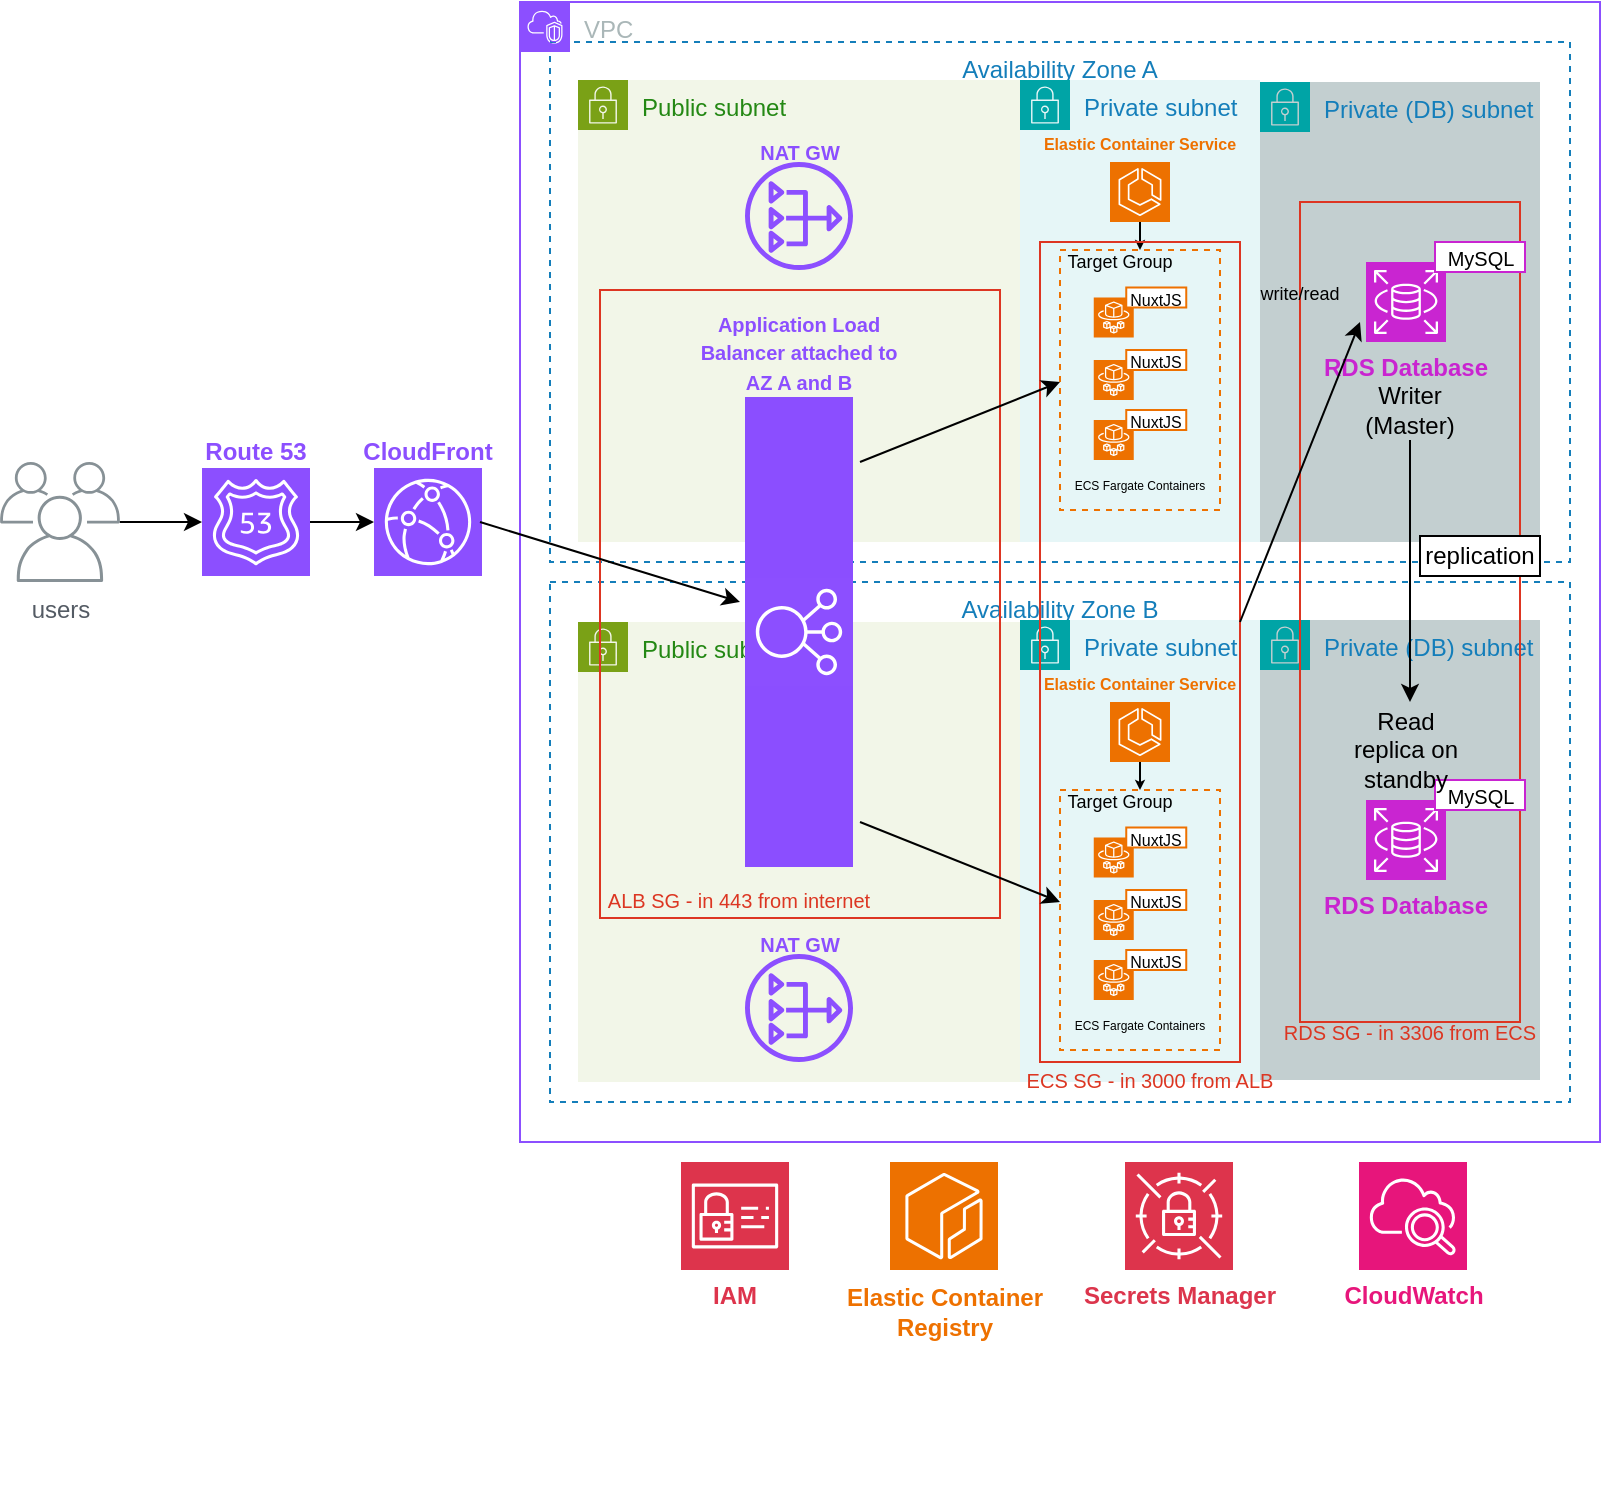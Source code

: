 <mxfile version="28.2.5">
  <diagram name="Page-1" id="VZM0wCxLeRSE55PWeWEQ">
    <mxGraphModel dx="1084" dy="699" grid="1" gridSize="10" guides="1" tooltips="1" connect="1" arrows="1" fold="1" page="1" pageScale="1" pageWidth="850" pageHeight="1100" math="0" shadow="0">
      <root>
        <mxCell id="0" />
        <mxCell id="1" parent="0" />
        <mxCell id="lORc25aRMC__WhGPj0ZI-16" value="Availability Zone A" style="fillColor=none;strokeColor=#147EBA;dashed=1;verticalAlign=top;fontStyle=0;fontColor=#147EBA;whiteSpace=wrap;html=1;movable=1;resizable=1;rotatable=1;deletable=1;editable=1;locked=0;connectable=1;" vertex="1" parent="1">
          <mxGeometry x="315" y="40" width="510" height="260" as="geometry" />
        </mxCell>
        <mxCell id="lORc25aRMC__WhGPj0ZI-1" value="users" style="sketch=0;outlineConnect=0;gradientColor=none;fontColor=#545B64;strokeColor=none;fillColor=#879196;dashed=0;verticalLabelPosition=bottom;verticalAlign=top;align=center;html=1;fontSize=12;fontStyle=0;aspect=fixed;shape=mxgraph.aws4.illustration_users;pointerEvents=1;movable=0;resizable=0;rotatable=0;deletable=0;editable=0;locked=1;connectable=0;" vertex="1" parent="1">
          <mxGeometry x="40" y="250" width="60" height="60" as="geometry" />
        </mxCell>
        <mxCell id="lORc25aRMC__WhGPj0ZI-4" value="" style="group;movable=0;resizable=0;rotatable=0;deletable=0;editable=0;locked=1;connectable=0;" vertex="1" connectable="0" parent="1">
          <mxGeometry x="138" y="230" width="60" height="77" as="geometry" />
        </mxCell>
        <mxCell id="lORc25aRMC__WhGPj0ZI-2" value="" style="sketch=0;points=[[0,0,0],[0.25,0,0],[0.5,0,0],[0.75,0,0],[1,0,0],[0,1,0],[0.25,1,0],[0.5,1,0],[0.75,1,0],[1,1,0],[0,0.25,0],[0,0.5,0],[0,0.75,0],[1,0.25,0],[1,0.5,0],[1,0.75,0]];outlineConnect=0;fontColor=#232F3E;fillColor=#8C4FFF;strokeColor=#ffffff;dashed=0;verticalLabelPosition=bottom;verticalAlign=top;align=center;html=1;fontSize=12;fontStyle=0;aspect=fixed;shape=mxgraph.aws4.resourceIcon;resIcon=mxgraph.aws4.route_53;movable=0;resizable=0;rotatable=0;deletable=0;editable=0;locked=1;connectable=0;" vertex="1" parent="lORc25aRMC__WhGPj0ZI-4">
          <mxGeometry x="3" y="23" width="54" height="54" as="geometry" />
        </mxCell>
        <mxCell id="lORc25aRMC__WhGPj0ZI-3" value="&lt;font style=&quot;color: light-dark(rgb(140, 79, 255), rgb(237, 237, 237));&quot;&gt;&lt;b&gt;Route 53&lt;/b&gt;&lt;/font&gt;" style="text;html=1;align=center;verticalAlign=middle;whiteSpace=wrap;rounded=0;movable=0;resizable=0;rotatable=0;deletable=0;editable=0;locked=1;connectable=0;" vertex="1" parent="lORc25aRMC__WhGPj0ZI-4">
          <mxGeometry width="60" height="30" as="geometry" />
        </mxCell>
        <mxCell id="lORc25aRMC__WhGPj0ZI-5" style="edgeStyle=orthogonalEdgeStyle;rounded=0;orthogonalLoop=1;jettySize=auto;html=1;entryX=0;entryY=0.5;entryDx=0;entryDy=0;entryPerimeter=0;movable=0;resizable=0;rotatable=0;deletable=0;editable=0;locked=1;connectable=0;" edge="1" parent="1" source="lORc25aRMC__WhGPj0ZI-1" target="lORc25aRMC__WhGPj0ZI-2">
          <mxGeometry relative="1" as="geometry" />
        </mxCell>
        <mxCell id="lORc25aRMC__WhGPj0ZI-8" value="" style="group;movable=0;resizable=0;rotatable=0;deletable=0;editable=0;locked=1;connectable=0;" vertex="1" connectable="0" parent="1">
          <mxGeometry x="224" y="230" width="60" height="77" as="geometry" />
        </mxCell>
        <mxCell id="lORc25aRMC__WhGPj0ZI-6" value="" style="sketch=0;points=[[0,0,0],[0.25,0,0],[0.5,0,0],[0.75,0,0],[1,0,0],[0,1,0],[0.25,1,0],[0.5,1,0],[0.75,1,0],[1,1,0],[0,0.25,0],[0,0.5,0],[0,0.75,0],[1,0.25,0],[1,0.5,0],[1,0.75,0]];outlineConnect=0;fontColor=#232F3E;fillColor=#8C4FFF;strokeColor=#ffffff;dashed=0;verticalLabelPosition=bottom;verticalAlign=top;align=center;html=1;fontSize=12;fontStyle=0;aspect=fixed;shape=mxgraph.aws4.resourceIcon;resIcon=mxgraph.aws4.cloudfront;movable=0;resizable=0;rotatable=0;deletable=0;editable=0;locked=1;connectable=0;" vertex="1" parent="lORc25aRMC__WhGPj0ZI-8">
          <mxGeometry x="3" y="23" width="54" height="54" as="geometry" />
        </mxCell>
        <mxCell id="lORc25aRMC__WhGPj0ZI-7" value="&lt;font style=&quot;color: light-dark(rgb(140, 79, 255), rgb(237, 237, 237));&quot;&gt;&lt;b&gt;CloudFront&lt;/b&gt;&lt;/font&gt;" style="text;html=1;align=center;verticalAlign=middle;whiteSpace=wrap;rounded=0;movable=0;resizable=0;rotatable=0;deletable=0;editable=0;locked=1;connectable=0;" vertex="1" parent="lORc25aRMC__WhGPj0ZI-8">
          <mxGeometry width="60" height="30" as="geometry" />
        </mxCell>
        <mxCell id="lORc25aRMC__WhGPj0ZI-9" style="edgeStyle=orthogonalEdgeStyle;rounded=0;orthogonalLoop=1;jettySize=auto;html=1;exitX=1;exitY=0.5;exitDx=0;exitDy=0;exitPerimeter=0;entryX=0;entryY=0.5;entryDx=0;entryDy=0;entryPerimeter=0;movable=0;resizable=0;rotatable=0;deletable=0;editable=0;locked=1;connectable=0;" edge="1" parent="1" source="lORc25aRMC__WhGPj0ZI-2" target="lORc25aRMC__WhGPj0ZI-6">
          <mxGeometry relative="1" as="geometry" />
        </mxCell>
        <mxCell id="lORc25aRMC__WhGPj0ZI-14" value="VPC" style="points=[[0,0],[0.25,0],[0.5,0],[0.75,0],[1,0],[1,0.25],[1,0.5],[1,0.75],[1,1],[0.75,1],[0.5,1],[0.25,1],[0,1],[0,0.75],[0,0.5],[0,0.25]];outlineConnect=0;gradientColor=none;html=1;whiteSpace=wrap;fontSize=12;fontStyle=0;container=0;pointerEvents=0;collapsible=0;recursiveResize=0;shape=mxgraph.aws4.group;grIcon=mxgraph.aws4.group_vpc2;strokeColor=#8C4FFF;fillColor=none;verticalAlign=top;align=left;spacingLeft=30;fontColor=#AAB7B8;dashed=0;movable=0;resizable=0;rotatable=0;deletable=0;editable=0;locked=1;connectable=0;" vertex="1" parent="1">
          <mxGeometry x="300" y="20" width="540" height="570" as="geometry" />
        </mxCell>
        <mxCell id="lORc25aRMC__WhGPj0ZI-17" value="Availability Zone B" style="fillColor=none;strokeColor=#147EBA;dashed=1;verticalAlign=top;fontStyle=0;fontColor=#147EBA;whiteSpace=wrap;html=1;movable=0;resizable=0;rotatable=0;deletable=0;editable=0;locked=1;connectable=0;" vertex="1" parent="1">
          <mxGeometry x="315" y="310" width="510" height="260" as="geometry" />
        </mxCell>
        <mxCell id="lORc25aRMC__WhGPj0ZI-15" value="Public subnet" style="points=[[0,0],[0.25,0],[0.5,0],[0.75,0],[1,0],[1,0.25],[1,0.5],[1,0.75],[1,1],[0.75,1],[0.5,1],[0.25,1],[0,1],[0,0.75],[0,0.5],[0,0.25]];outlineConnect=0;gradientColor=none;html=1;whiteSpace=wrap;fontSize=12;fontStyle=0;container=1;pointerEvents=0;collapsible=0;recursiveResize=0;shape=mxgraph.aws4.group;grIcon=mxgraph.aws4.group_security_group;grStroke=0;strokeColor=#7AA116;fillColor=#F2F6E8;verticalAlign=top;align=left;spacingLeft=30;fontColor=#248814;dashed=0;movable=0;resizable=0;rotatable=0;deletable=0;editable=0;locked=1;connectable=0;" vertex="1" parent="1">
          <mxGeometry x="329" y="59" width="221" height="231" as="geometry" />
        </mxCell>
        <mxCell id="lORc25aRMC__WhGPj0ZI-44" value="Public subnet" style="points=[[0,0],[0.25,0],[0.5,0],[0.75,0],[1,0],[1,0.25],[1,0.5],[1,0.75],[1,1],[0.75,1],[0.5,1],[0.25,1],[0,1],[0,0.75],[0,0.5],[0,0.25]];outlineConnect=0;gradientColor=none;html=1;whiteSpace=wrap;fontSize=12;fontStyle=0;container=1;pointerEvents=0;collapsible=0;recursiveResize=0;shape=mxgraph.aws4.group;grIcon=mxgraph.aws4.group_security_group;grStroke=0;strokeColor=#7AA116;fillColor=#F2F6E8;verticalAlign=top;align=left;spacingLeft=30;fontColor=#248814;dashed=0;movable=0;resizable=0;rotatable=0;deletable=0;editable=0;locked=1;connectable=0;" vertex="1" parent="1">
          <mxGeometry x="329" y="330" width="221" height="230" as="geometry" />
        </mxCell>
        <mxCell id="lORc25aRMC__WhGPj0ZI-56" value="" style="fillColor=none;strokeColor=#DD3522;verticalAlign=top;fontStyle=0;fontColor=#DD3522;whiteSpace=wrap;html=1;movable=1;resizable=1;rotatable=1;deletable=1;editable=1;locked=0;connectable=1;" vertex="1" parent="1">
          <mxGeometry x="340" y="164" width="200" height="314" as="geometry" />
        </mxCell>
        <mxCell id="lORc25aRMC__WhGPj0ZI-49" value="" style="group;movable=1;resizable=1;rotatable=1;deletable=1;editable=1;locked=0;connectable=1;" vertex="1" connectable="0" parent="1">
          <mxGeometry x="409.5" y="80" width="60" height="74" as="geometry" />
        </mxCell>
        <mxCell id="lORc25aRMC__WhGPj0ZI-50" value="&lt;font style=&quot;color: light-dark(rgb(140, 79, 255), rgb(237, 237, 237)); font-size: 10px;&quot;&gt;&lt;b&gt;NAT GW&lt;/b&gt;&lt;/font&gt;" style="text;html=1;align=center;verticalAlign=middle;whiteSpace=wrap;rounded=0;movable=0;resizable=0;rotatable=0;deletable=0;editable=0;locked=1;connectable=0;" vertex="1" parent="lORc25aRMC__WhGPj0ZI-49">
          <mxGeometry width="60" height="29" as="geometry" />
        </mxCell>
        <mxCell id="lORc25aRMC__WhGPj0ZI-51" value="" style="sketch=0;outlineConnect=0;fontColor=#232F3E;gradientColor=none;fillColor=#8C4FFF;strokeColor=none;dashed=0;verticalLabelPosition=bottom;verticalAlign=top;align=center;html=1;fontSize=12;fontStyle=0;aspect=fixed;pointerEvents=1;shape=mxgraph.aws4.nat_gateway;movable=0;resizable=0;rotatable=0;deletable=0;editable=0;locked=1;connectable=0;" vertex="1" parent="lORc25aRMC__WhGPj0ZI-49">
          <mxGeometry x="3" y="20" width="54" height="54" as="geometry" />
        </mxCell>
        <mxCell id="lORc25aRMC__WhGPj0ZI-52" value="" style="group;movable=0;resizable=0;rotatable=0;deletable=0;editable=0;locked=1;connectable=0;" vertex="1" connectable="0" parent="1">
          <mxGeometry x="409.5" y="476" width="60" height="74" as="geometry" />
        </mxCell>
        <mxCell id="lORc25aRMC__WhGPj0ZI-53" value="&lt;font style=&quot;color: light-dark(rgb(140, 79, 255), rgb(237, 237, 237)); font-size: 10px;&quot;&gt;&lt;b&gt;NAT GW&lt;/b&gt;&lt;/font&gt;" style="text;html=1;align=center;verticalAlign=middle;whiteSpace=wrap;rounded=0;movable=0;resizable=0;rotatable=0;deletable=0;editable=0;locked=1;connectable=0;" vertex="1" parent="lORc25aRMC__WhGPj0ZI-52">
          <mxGeometry width="60" height="29" as="geometry" />
        </mxCell>
        <mxCell id="lORc25aRMC__WhGPj0ZI-54" value="" style="sketch=0;outlineConnect=0;fontColor=#232F3E;gradientColor=none;fillColor=#8C4FFF;strokeColor=none;dashed=0;verticalLabelPosition=bottom;verticalAlign=top;align=center;html=1;fontSize=12;fontStyle=0;aspect=fixed;pointerEvents=1;shape=mxgraph.aws4.nat_gateway;movable=0;resizable=0;rotatable=0;deletable=0;editable=0;locked=1;connectable=0;" vertex="1" parent="lORc25aRMC__WhGPj0ZI-52">
          <mxGeometry x="3" y="20" width="54" height="54" as="geometry" />
        </mxCell>
        <mxCell id="lORc25aRMC__WhGPj0ZI-57" value="&lt;font style=&quot;color: light-dark(rgb(220, 54, 34), rgb(237, 237, 237)); font-size: 10px;&quot;&gt;ALB SG - in 443 from internet&lt;/font&gt;" style="text;html=1;align=center;verticalAlign=middle;whiteSpace=wrap;rounded=0;movable=0;resizable=0;rotatable=0;deletable=0;editable=0;locked=1;connectable=0;" vertex="1" parent="1">
          <mxGeometry x="329" y="454" width="161" height="30" as="geometry" />
        </mxCell>
        <mxCell id="lORc25aRMC__WhGPj0ZI-105" style="edgeStyle=orthogonalEdgeStyle;rounded=0;orthogonalLoop=1;jettySize=auto;html=1;endSize=2;startArrow=classic;startFill=1;endArrow=none;endFill=0;startSize=2;entryX=0.5;entryY=1;entryDx=0;entryDy=0;entryPerimeter=0;exitX=0.75;exitY=0;exitDx=0;exitDy=0;" edge="1" parent="1" source="lORc25aRMC__WhGPj0ZI-94">
          <mxGeometry relative="1" as="geometry">
            <Array as="points">
              <mxPoint x="615" y="420" />
              <mxPoint x="770" y="420" />
              <mxPoint x="770" y="410" />
              <mxPoint x="610" y="410" />
            </Array>
            <mxPoint x="610" y="401" as="targetPoint" />
          </mxGeometry>
        </mxCell>
        <mxCell id="lORc25aRMC__WhGPj0ZI-129" value="" style="group;movable=0;resizable=0;rotatable=0;deletable=0;editable=0;locked=1;connectable=0;" vertex="1" connectable="0" parent="1">
          <mxGeometry x="530" y="59" width="200" height="432" as="geometry" />
        </mxCell>
        <mxCell id="lORc25aRMC__WhGPj0ZI-59" value="Private subnet" style="points=[[0,0],[0.25,0],[0.5,0],[0.75,0],[1,0],[1,0.25],[1,0.5],[1,0.75],[1,1],[0.75,1],[0.5,1],[0.25,1],[0,1],[0,0.75],[0,0.5],[0,0.25]];outlineConnect=0;gradientColor=none;html=1;whiteSpace=wrap;fontSize=12;fontStyle=0;container=1;pointerEvents=0;collapsible=0;recursiveResize=0;shape=mxgraph.aws4.group;grIcon=mxgraph.aws4.group_security_group;grStroke=0;strokeColor=#00A4A6;fillColor=#E6F6F7;verticalAlign=top;align=left;spacingLeft=30;fontColor=#147EBA;dashed=0;movable=0;resizable=0;rotatable=0;deletable=0;editable=0;locked=1;connectable=0;" vertex="1" parent="lORc25aRMC__WhGPj0ZI-129">
          <mxGeometry x="20" width="120" height="231" as="geometry" />
        </mxCell>
        <mxCell id="lORc25aRMC__WhGPj0ZI-62" value="&lt;font style=&quot;color: light-dark(rgb(238, 113, 0), rgb(237, 237, 237)); font-size: 8px;&quot;&gt;&lt;b style=&quot;&quot;&gt;Elastic Container Service&lt;/b&gt;&lt;/font&gt;" style="text;html=1;align=center;verticalAlign=middle;whiteSpace=wrap;rounded=0;movable=0;resizable=0;rotatable=0;deletable=0;editable=0;locked=1;connectable=0;" vertex="1" parent="lORc25aRMC__WhGPj0ZI-129">
          <mxGeometry y="21" width="160" height="20" as="geometry" />
        </mxCell>
        <mxCell id="lORc25aRMC__WhGPj0ZI-61" value="" style="sketch=0;points=[[0,0,0],[0.25,0,0],[0.5,0,0],[0.75,0,0],[1,0,0],[0,1,0],[0.25,1,0],[0.5,1,0],[0.75,1,0],[1,1,0],[0,0.25,0],[0,0.5,0],[0,0.75,0],[1,0.25,0],[1,0.5,0],[1,0.75,0]];outlineConnect=0;fontColor=#232F3E;fillColor=#ED7100;strokeColor=#ffffff;dashed=0;verticalLabelPosition=bottom;verticalAlign=top;align=center;html=1;fontSize=12;fontStyle=0;aspect=fixed;shape=mxgraph.aws4.resourceIcon;resIcon=mxgraph.aws4.ecs;movable=0;resizable=0;rotatable=0;deletable=0;editable=0;locked=1;connectable=0;" vertex="1" parent="lORc25aRMC__WhGPj0ZI-129">
          <mxGeometry x="65" y="41" width="30" height="30" as="geometry" />
        </mxCell>
        <mxCell id="lORc25aRMC__WhGPj0ZI-84" value="" style="group;movable=0;resizable=0;rotatable=0;deletable=0;editable=0;locked=1;connectable=0;" vertex="1" connectable="0" parent="lORc25aRMC__WhGPj0ZI-129">
          <mxGeometry x="40" y="85" width="160" height="347" as="geometry" />
        </mxCell>
        <mxCell id="lORc25aRMC__WhGPj0ZI-65" value="" style="whiteSpace=wrap;html=1;dashed=1;strokeColor=light-dark(#ee7100, #ededed);fillColor=none;strokeWidth=1;movable=0;resizable=0;rotatable=0;deletable=0;editable=0;locked=1;connectable=0;" vertex="1" parent="lORc25aRMC__WhGPj0ZI-84">
          <mxGeometry width="80" height="130" as="geometry" />
        </mxCell>
        <mxCell id="lORc25aRMC__WhGPj0ZI-66" value="&lt;font style=&quot;font-size: 9px;&quot;&gt;Target Group&lt;/font&gt;" style="text;html=1;align=center;verticalAlign=middle;whiteSpace=wrap;rounded=0;movable=0;resizable=0;rotatable=0;deletable=0;editable=0;locked=1;connectable=0;" vertex="1" parent="lORc25aRMC__WhGPj0ZI-84">
          <mxGeometry x="0.005" width="60" height="10" as="geometry" />
        </mxCell>
        <mxCell id="lORc25aRMC__WhGPj0ZI-83" value="" style="group;movable=0;resizable=0;rotatable=0;deletable=0;editable=0;locked=1;connectable=0;" vertex="1" connectable="0" parent="lORc25aRMC__WhGPj0ZI-84">
          <mxGeometry x="16.875" y="18.75" width="46.25" height="86.25" as="geometry" />
        </mxCell>
        <mxCell id="lORc25aRMC__WhGPj0ZI-73" value="" style="group;movable=0;resizable=0;rotatable=0;deletable=0;editable=0;locked=1;connectable=0;" vertex="1" connectable="0" parent="lORc25aRMC__WhGPj0ZI-83">
          <mxGeometry width="46.25" height="25" as="geometry" />
        </mxCell>
        <mxCell id="lORc25aRMC__WhGPj0ZI-67" value="" style="sketch=0;points=[[0,0,0],[0.25,0,0],[0.5,0,0],[0.75,0,0],[1,0,0],[0,1,0],[0.25,1,0],[0.5,1,0],[0.75,1,0],[1,1,0],[0,0.25,0],[0,0.5,0],[0,0.75,0],[1,0.25,0],[1,0.5,0],[1,0.75,0]];outlineConnect=0;fontColor=#232F3E;fillColor=#ED7100;strokeColor=#ffffff;dashed=0;verticalLabelPosition=bottom;verticalAlign=top;align=center;html=1;fontSize=12;fontStyle=0;aspect=fixed;shape=mxgraph.aws4.resourceIcon;resIcon=mxgraph.aws4.fargate;movable=0;resizable=0;rotatable=0;deletable=0;editable=0;locked=1;connectable=0;" vertex="1" parent="lORc25aRMC__WhGPj0ZI-73">
          <mxGeometry y="5" width="20" height="20" as="geometry" />
        </mxCell>
        <mxCell id="lORc25aRMC__WhGPj0ZI-68" value="&lt;font style=&quot;font-size: 8px;&quot;&gt;NuxtJS&lt;/font&gt;" style="text;html=1;align=center;verticalAlign=middle;whiteSpace=wrap;rounded=0;fillColor=default;strokeColor=light-dark(#ee7100, #ededed);movable=0;resizable=0;rotatable=0;deletable=0;editable=0;locked=1;connectable=0;" vertex="1" parent="lORc25aRMC__WhGPj0ZI-73">
          <mxGeometry x="16.25" width="30" height="10" as="geometry" />
        </mxCell>
        <mxCell id="lORc25aRMC__WhGPj0ZI-77" value="" style="group;movable=0;resizable=0;rotatable=0;deletable=0;editable=0;locked=1;connectable=0;" vertex="1" connectable="0" parent="lORc25aRMC__WhGPj0ZI-83">
          <mxGeometry y="31.25" width="46.25" height="25" as="geometry" />
        </mxCell>
        <mxCell id="lORc25aRMC__WhGPj0ZI-78" value="" style="sketch=0;points=[[0,0,0],[0.25,0,0],[0.5,0,0],[0.75,0,0],[1,0,0],[0,1,0],[0.25,1,0],[0.5,1,0],[0.75,1,0],[1,1,0],[0,0.25,0],[0,0.5,0],[0,0.75,0],[1,0.25,0],[1,0.5,0],[1,0.75,0]];outlineConnect=0;fontColor=#232F3E;fillColor=#ED7100;strokeColor=#ffffff;dashed=0;verticalLabelPosition=bottom;verticalAlign=top;align=center;html=1;fontSize=12;fontStyle=0;aspect=fixed;shape=mxgraph.aws4.resourceIcon;resIcon=mxgraph.aws4.fargate;movable=0;resizable=0;rotatable=0;deletable=0;editable=0;locked=1;connectable=0;" vertex="1" parent="lORc25aRMC__WhGPj0ZI-77">
          <mxGeometry y="5" width="20" height="20" as="geometry" />
        </mxCell>
        <mxCell id="lORc25aRMC__WhGPj0ZI-79" value="&lt;font style=&quot;font-size: 8px;&quot;&gt;NuxtJS&lt;/font&gt;" style="text;html=1;align=center;verticalAlign=middle;whiteSpace=wrap;rounded=0;fillColor=default;strokeColor=light-dark(#ee7100, #ededed);movable=0;resizable=0;rotatable=0;deletable=0;editable=0;locked=1;connectable=0;" vertex="1" parent="lORc25aRMC__WhGPj0ZI-77">
          <mxGeometry x="16.25" width="30" height="10" as="geometry" />
        </mxCell>
        <mxCell id="lORc25aRMC__WhGPj0ZI-80" value="" style="group;movable=0;resizable=0;rotatable=0;deletable=0;editable=0;locked=1;connectable=0;" vertex="1" connectable="0" parent="lORc25aRMC__WhGPj0ZI-83">
          <mxGeometry y="61.25" width="46.25" height="25" as="geometry" />
        </mxCell>
        <mxCell id="lORc25aRMC__WhGPj0ZI-81" value="" style="sketch=0;points=[[0,0,0],[0.25,0,0],[0.5,0,0],[0.75,0,0],[1,0,0],[0,1,0],[0.25,1,0],[0.5,1,0],[0.75,1,0],[1,1,0],[0,0.25,0],[0,0.5,0],[0,0.75,0],[1,0.25,0],[1,0.5,0],[1,0.75,0]];outlineConnect=0;fontColor=#232F3E;fillColor=#ED7100;strokeColor=#ffffff;dashed=0;verticalLabelPosition=bottom;verticalAlign=top;align=center;html=1;fontSize=12;fontStyle=0;aspect=fixed;shape=mxgraph.aws4.resourceIcon;resIcon=mxgraph.aws4.fargate;movable=0;resizable=0;rotatable=0;deletable=0;editable=0;locked=1;connectable=0;" vertex="1" parent="lORc25aRMC__WhGPj0ZI-80">
          <mxGeometry y="5" width="20" height="20" as="geometry" />
        </mxCell>
        <mxCell id="lORc25aRMC__WhGPj0ZI-82" value="&lt;font style=&quot;font-size: 8px;&quot;&gt;NuxtJS&lt;/font&gt;" style="text;html=1;align=center;verticalAlign=middle;whiteSpace=wrap;rounded=0;fillColor=default;strokeColor=light-dark(#ee7100, #ededed);movable=0;resizable=0;rotatable=0;deletable=0;editable=0;locked=1;connectable=0;" vertex="1" parent="lORc25aRMC__WhGPj0ZI-80">
          <mxGeometry x="16.25" width="30" height="10" as="geometry" />
        </mxCell>
        <mxCell id="lORc25aRMC__WhGPj0ZI-88" style="edgeStyle=orthogonalEdgeStyle;rounded=0;orthogonalLoop=1;jettySize=auto;html=1;endSize=2;startArrow=classic;startFill=1;endArrow=none;endFill=0;startSize=2;entryX=0.5;entryY=1;entryDx=0;entryDy=0;entryPerimeter=0;movable=0;resizable=0;rotatable=0;deletable=0;editable=0;locked=1;connectable=0;" edge="1" parent="lORc25aRMC__WhGPj0ZI-129" source="lORc25aRMC__WhGPj0ZI-65" target="lORc25aRMC__WhGPj0ZI-61">
          <mxGeometry relative="1" as="geometry">
            <Array as="points">
              <mxPoint x="80" y="160" />
              <mxPoint x="80" y="71" />
            </Array>
          </mxGeometry>
        </mxCell>
        <mxCell id="lORc25aRMC__WhGPj0ZI-157" value="Private (DB) subnet" style="points=[[0,0],[0.25,0],[0.5,0],[0.75,0],[1,0],[1,0.25],[1,0.5],[1,0.75],[1,1],[0.75,1],[0.5,1],[0.25,1],[0,1],[0,0.75],[0,0.5],[0,0.25]];outlineConnect=0;gradientColor=none;html=1;whiteSpace=wrap;fontSize=12;fontStyle=0;container=1;pointerEvents=0;collapsible=0;recursiveResize=0;shape=mxgraph.aws4.group;grIcon=mxgraph.aws4.group_security_group;grStroke=0;strokeColor=#00A4A6;fillColor=#C3CFD0;verticalAlign=top;align=left;spacingLeft=30;fontColor=#147EBA;dashed=0;movable=0;resizable=0;rotatable=0;deletable=0;editable=0;locked=1;connectable=0;" vertex="1" parent="1">
          <mxGeometry x="670" y="329" width="140" height="230" as="geometry" />
        </mxCell>
        <mxCell id="lORc25aRMC__WhGPj0ZI-158" value="&lt;font style=&quot;color: light-dark(rgb(201, 36, 208), rgb(237, 237, 237));&quot;&gt;&lt;b&gt;RDS Database&lt;/b&gt;&lt;/font&gt;" style="text;html=1;align=center;verticalAlign=middle;whiteSpace=wrap;rounded=0;movable=0;resizable=0;rotatable=0;deletable=0;editable=0;locked=1;connectable=0;" vertex="1" parent="lORc25aRMC__WhGPj0ZI-157">
          <mxGeometry x="28" y="127.75" width="90" height="30" as="geometry" />
        </mxCell>
        <mxCell id="lORc25aRMC__WhGPj0ZI-130" value="" style="group;movable=0;resizable=0;rotatable=0;deletable=0;editable=0;locked=1;connectable=0;" vertex="1" connectable="0" parent="1">
          <mxGeometry x="530" y="329" width="200" height="432" as="geometry" />
        </mxCell>
        <mxCell id="lORc25aRMC__WhGPj0ZI-131" value="Private subnet" style="points=[[0,0],[0.25,0],[0.5,0],[0.75,0],[1,0],[1,0.25],[1,0.5],[1,0.75],[1,1],[0.75,1],[0.5,1],[0.25,1],[0,1],[0,0.75],[0,0.5],[0,0.25]];outlineConnect=0;gradientColor=none;html=1;whiteSpace=wrap;fontSize=12;fontStyle=0;container=1;pointerEvents=0;collapsible=0;recursiveResize=0;shape=mxgraph.aws4.group;grIcon=mxgraph.aws4.group_security_group;grStroke=0;strokeColor=#00A4A6;fillColor=#E6F6F7;verticalAlign=top;align=left;spacingLeft=30;fontColor=#147EBA;dashed=0;movable=0;resizable=0;rotatable=0;deletable=0;editable=0;locked=1;connectable=0;" vertex="1" parent="lORc25aRMC__WhGPj0ZI-130">
          <mxGeometry x="20" width="120" height="231" as="geometry" />
        </mxCell>
        <mxCell id="lORc25aRMC__WhGPj0ZI-132" value="&lt;font style=&quot;color: light-dark(rgb(238, 113, 0), rgb(237, 237, 237)); font-size: 8px;&quot;&gt;&lt;b style=&quot;&quot;&gt;Elastic Container Service&lt;/b&gt;&lt;/font&gt;" style="text;html=1;align=center;verticalAlign=middle;whiteSpace=wrap;rounded=0;movable=0;resizable=0;rotatable=0;deletable=0;editable=0;locked=1;connectable=0;" vertex="1" parent="lORc25aRMC__WhGPj0ZI-130">
          <mxGeometry y="21" width="160" height="20" as="geometry" />
        </mxCell>
        <mxCell id="lORc25aRMC__WhGPj0ZI-133" value="" style="sketch=0;points=[[0,0,0],[0.25,0,0],[0.5,0,0],[0.75,0,0],[1,0,0],[0,1,0],[0.25,1,0],[0.5,1,0],[0.75,1,0],[1,1,0],[0,0.25,0],[0,0.5,0],[0,0.75,0],[1,0.25,0],[1,0.5,0],[1,0.75,0]];outlineConnect=0;fontColor=#232F3E;fillColor=#ED7100;strokeColor=#ffffff;dashed=0;verticalLabelPosition=bottom;verticalAlign=top;align=center;html=1;fontSize=12;fontStyle=0;aspect=fixed;shape=mxgraph.aws4.resourceIcon;resIcon=mxgraph.aws4.ecs;movable=0;resizable=0;rotatable=0;deletable=0;editable=0;locked=1;connectable=0;" vertex="1" parent="lORc25aRMC__WhGPj0ZI-130">
          <mxGeometry x="65" y="41" width="30" height="30" as="geometry" />
        </mxCell>
        <mxCell id="lORc25aRMC__WhGPj0ZI-134" value="" style="group;movable=0;resizable=0;rotatable=0;deletable=0;editable=0;locked=1;connectable=0;" vertex="1" connectable="0" parent="lORc25aRMC__WhGPj0ZI-130">
          <mxGeometry x="40" y="85" width="160" height="347" as="geometry" />
        </mxCell>
        <mxCell id="lORc25aRMC__WhGPj0ZI-135" value="" style="whiteSpace=wrap;html=1;dashed=1;strokeColor=light-dark(#ee7100, #ededed);fillColor=none;strokeWidth=1;movable=0;resizable=0;rotatable=0;deletable=0;editable=0;locked=1;connectable=0;" vertex="1" parent="lORc25aRMC__WhGPj0ZI-134">
          <mxGeometry width="80" height="130" as="geometry" />
        </mxCell>
        <mxCell id="lORc25aRMC__WhGPj0ZI-136" value="&lt;font style=&quot;font-size: 9px;&quot;&gt;Target Group&lt;/font&gt;" style="text;html=1;align=center;verticalAlign=middle;whiteSpace=wrap;rounded=0;movable=0;resizable=0;rotatable=0;deletable=0;editable=0;locked=1;connectable=0;" vertex="1" parent="lORc25aRMC__WhGPj0ZI-134">
          <mxGeometry x="0.005" width="60" height="10" as="geometry" />
        </mxCell>
        <mxCell id="lORc25aRMC__WhGPj0ZI-137" value="" style="group;movable=0;resizable=0;rotatable=0;deletable=0;editable=0;locked=1;connectable=0;" vertex="1" connectable="0" parent="lORc25aRMC__WhGPj0ZI-134">
          <mxGeometry x="16.875" y="18.75" width="46.25" height="86.25" as="geometry" />
        </mxCell>
        <mxCell id="lORc25aRMC__WhGPj0ZI-138" value="" style="group;movable=0;resizable=0;rotatable=0;deletable=0;editable=0;locked=1;connectable=0;" vertex="1" connectable="0" parent="lORc25aRMC__WhGPj0ZI-137">
          <mxGeometry width="46.25" height="25" as="geometry" />
        </mxCell>
        <mxCell id="lORc25aRMC__WhGPj0ZI-139" value="" style="sketch=0;points=[[0,0,0],[0.25,0,0],[0.5,0,0],[0.75,0,0],[1,0,0],[0,1,0],[0.25,1,0],[0.5,1,0],[0.75,1,0],[1,1,0],[0,0.25,0],[0,0.5,0],[0,0.75,0],[1,0.25,0],[1,0.5,0],[1,0.75,0]];outlineConnect=0;fontColor=#232F3E;fillColor=#ED7100;strokeColor=#ffffff;dashed=0;verticalLabelPosition=bottom;verticalAlign=top;align=center;html=1;fontSize=12;fontStyle=0;aspect=fixed;shape=mxgraph.aws4.resourceIcon;resIcon=mxgraph.aws4.fargate;movable=0;resizable=0;rotatable=0;deletable=0;editable=0;locked=1;connectable=0;" vertex="1" parent="lORc25aRMC__WhGPj0ZI-138">
          <mxGeometry y="5" width="20" height="20" as="geometry" />
        </mxCell>
        <mxCell id="lORc25aRMC__WhGPj0ZI-140" value="&lt;font style=&quot;font-size: 8px;&quot;&gt;NuxtJS&lt;/font&gt;" style="text;html=1;align=center;verticalAlign=middle;whiteSpace=wrap;rounded=0;fillColor=default;strokeColor=light-dark(#ee7100, #ededed);movable=0;resizable=0;rotatable=0;deletable=0;editable=0;locked=1;connectable=0;" vertex="1" parent="lORc25aRMC__WhGPj0ZI-138">
          <mxGeometry x="16.25" width="30" height="10" as="geometry" />
        </mxCell>
        <mxCell id="lORc25aRMC__WhGPj0ZI-141" value="" style="group;movable=0;resizable=0;rotatable=0;deletable=0;editable=0;locked=1;connectable=0;" vertex="1" connectable="0" parent="lORc25aRMC__WhGPj0ZI-137">
          <mxGeometry y="31.25" width="46.25" height="25" as="geometry" />
        </mxCell>
        <mxCell id="lORc25aRMC__WhGPj0ZI-142" value="" style="sketch=0;points=[[0,0,0],[0.25,0,0],[0.5,0,0],[0.75,0,0],[1,0,0],[0,1,0],[0.25,1,0],[0.5,1,0],[0.75,1,0],[1,1,0],[0,0.25,0],[0,0.5,0],[0,0.75,0],[1,0.25,0],[1,0.5,0],[1,0.75,0]];outlineConnect=0;fontColor=#232F3E;fillColor=#ED7100;strokeColor=#ffffff;dashed=0;verticalLabelPosition=bottom;verticalAlign=top;align=center;html=1;fontSize=12;fontStyle=0;aspect=fixed;shape=mxgraph.aws4.resourceIcon;resIcon=mxgraph.aws4.fargate;movable=0;resizable=0;rotatable=0;deletable=0;editable=0;locked=1;connectable=0;" vertex="1" parent="lORc25aRMC__WhGPj0ZI-141">
          <mxGeometry y="5" width="20" height="20" as="geometry" />
        </mxCell>
        <mxCell id="lORc25aRMC__WhGPj0ZI-143" value="&lt;font style=&quot;font-size: 8px;&quot;&gt;NuxtJS&lt;/font&gt;" style="text;html=1;align=center;verticalAlign=middle;whiteSpace=wrap;rounded=0;fillColor=default;strokeColor=light-dark(#ee7100, #ededed);movable=0;resizable=0;rotatable=0;deletable=0;editable=0;locked=1;connectable=0;" vertex="1" parent="lORc25aRMC__WhGPj0ZI-141">
          <mxGeometry x="16.25" width="30" height="10" as="geometry" />
        </mxCell>
        <mxCell id="lORc25aRMC__WhGPj0ZI-144" value="" style="group;movable=0;resizable=0;rotatable=0;deletable=0;editable=0;locked=1;connectable=0;" vertex="1" connectable="0" parent="lORc25aRMC__WhGPj0ZI-137">
          <mxGeometry y="61.25" width="46.25" height="25" as="geometry" />
        </mxCell>
        <mxCell id="lORc25aRMC__WhGPj0ZI-145" value="" style="sketch=0;points=[[0,0,0],[0.25,0,0],[0.5,0,0],[0.75,0,0],[1,0,0],[0,1,0],[0.25,1,0],[0.5,1,0],[0.75,1,0],[1,1,0],[0,0.25,0],[0,0.5,0],[0,0.75,0],[1,0.25,0],[1,0.5,0],[1,0.75,0]];outlineConnect=0;fontColor=#232F3E;fillColor=#ED7100;strokeColor=#ffffff;dashed=0;verticalLabelPosition=bottom;verticalAlign=top;align=center;html=1;fontSize=12;fontStyle=0;aspect=fixed;shape=mxgraph.aws4.resourceIcon;resIcon=mxgraph.aws4.fargate;movable=0;resizable=0;rotatable=0;deletable=0;editable=0;locked=1;connectable=0;" vertex="1" parent="lORc25aRMC__WhGPj0ZI-144">
          <mxGeometry y="5" width="20" height="20" as="geometry" />
        </mxCell>
        <mxCell id="lORc25aRMC__WhGPj0ZI-146" value="&lt;font style=&quot;font-size: 8px;&quot;&gt;NuxtJS&lt;/font&gt;" style="text;html=1;align=center;verticalAlign=middle;whiteSpace=wrap;rounded=0;fillColor=default;strokeColor=light-dark(#ee7100, #ededed);movable=0;resizable=0;rotatable=0;deletable=0;editable=0;locked=1;connectable=0;" vertex="1" parent="lORc25aRMC__WhGPj0ZI-144">
          <mxGeometry x="16.25" width="30" height="10" as="geometry" />
        </mxCell>
        <mxCell id="lORc25aRMC__WhGPj0ZI-149" value="&lt;font style=&quot;color: light-dark(rgb(220, 54, 34), rgb(237, 237, 237)); font-size: 10px;&quot;&gt;ECS SG - in 3000 from ALB&lt;/font&gt;" style="text;html=1;align=center;verticalAlign=middle;whiteSpace=wrap;rounded=0;movable=0;resizable=0;rotatable=0;deletable=0;editable=0;locked=1;connectable=0;" vertex="1" parent="lORc25aRMC__WhGPj0ZI-134">
          <mxGeometry x="-20" y="130" width="130" height="30" as="geometry" />
        </mxCell>
        <mxCell id="lORc25aRMC__WhGPj0ZI-147" style="edgeStyle=orthogonalEdgeStyle;rounded=0;orthogonalLoop=1;jettySize=auto;html=1;endSize=2;startArrow=classic;startFill=1;endArrow=none;endFill=0;startSize=2;entryX=0.5;entryY=1;entryDx=0;entryDy=0;entryPerimeter=0;movable=0;resizable=0;rotatable=0;deletable=0;editable=0;locked=1;connectable=0;" edge="1" parent="lORc25aRMC__WhGPj0ZI-130" source="lORc25aRMC__WhGPj0ZI-135" target="lORc25aRMC__WhGPj0ZI-133">
          <mxGeometry relative="1" as="geometry">
            <Array as="points">
              <mxPoint x="80" y="160" />
              <mxPoint x="80" y="71" />
            </Array>
          </mxGeometry>
        </mxCell>
        <mxCell id="lORc25aRMC__WhGPj0ZI-151" value="Private (DB) subnet" style="points=[[0,0],[0.25,0],[0.5,0],[0.75,0],[1,0],[1,0.25],[1,0.5],[1,0.75],[1,1],[0.75,1],[0.5,1],[0.25,1],[0,1],[0,0.75],[0,0.5],[0,0.25]];outlineConnect=0;gradientColor=none;html=1;whiteSpace=wrap;fontSize=12;fontStyle=0;container=1;pointerEvents=0;collapsible=0;recursiveResize=0;shape=mxgraph.aws4.group;grIcon=mxgraph.aws4.group_security_group;grStroke=0;strokeColor=#00A4A6;fillColor=#C3CFD0;verticalAlign=top;align=left;spacingLeft=30;fontColor=#147EBA;dashed=0;movable=0;resizable=0;rotatable=0;deletable=0;editable=0;locked=1;connectable=0;" vertex="1" parent="1">
          <mxGeometry x="670" y="60" width="140" height="230" as="geometry" />
        </mxCell>
        <mxCell id="lORc25aRMC__WhGPj0ZI-155" value="&lt;font style=&quot;color: light-dark(rgb(201, 36, 208), rgb(237, 237, 237));&quot;&gt;&lt;b&gt;RDS Database&lt;/b&gt;&lt;/font&gt;" style="text;html=1;align=center;verticalAlign=middle;whiteSpace=wrap;rounded=0;movable=0;resizable=0;rotatable=0;deletable=0;editable=0;locked=1;connectable=0;" vertex="1" parent="lORc25aRMC__WhGPj0ZI-151">
          <mxGeometry x="28" y="127.75" width="90" height="30" as="geometry" />
        </mxCell>
        <mxCell id="lORc25aRMC__WhGPj0ZI-154" value="" style="sketch=0;points=[[0,0,0],[0.25,0,0],[0.5,0,0],[0.75,0,0],[1,0,0],[0,1,0],[0.25,1,0],[0.5,1,0],[0.75,1,0],[1,1,0],[0,0.25,0],[0,0.5,0],[0,0.75,0],[1,0.25,0],[1,0.5,0],[1,0.75,0]];outlineConnect=0;fontColor=#232F3E;fillColor=#C925D1;strokeColor=#ffffff;dashed=0;verticalLabelPosition=bottom;verticalAlign=top;align=center;html=1;fontSize=12;fontStyle=0;aspect=fixed;shape=mxgraph.aws4.resourceIcon;resIcon=mxgraph.aws4.rds;movable=0;resizable=0;rotatable=0;deletable=0;editable=0;locked=1;connectable=0;" vertex="1" parent="1">
          <mxGeometry x="723" y="150" width="40" height="40" as="geometry" />
        </mxCell>
        <mxCell id="lORc25aRMC__WhGPj0ZI-161" value="" style="fillColor=none;strokeColor=#DD3522;verticalAlign=top;fontStyle=0;fontColor=#DD3522;whiteSpace=wrap;html=1;movable=0;resizable=0;rotatable=0;deletable=0;editable=0;locked=1;connectable=0;" vertex="1" parent="1">
          <mxGeometry x="690" y="120" width="110" height="410" as="geometry" />
        </mxCell>
        <mxCell id="lORc25aRMC__WhGPj0ZI-156" value="&lt;font style=&quot;font-size: 10px;&quot;&gt;MySQL&lt;/font&gt;" style="text;html=1;align=center;verticalAlign=middle;whiteSpace=wrap;rounded=0;fillColor=default;strokeColor=light-dark(#c924d1, #ededed);movable=0;resizable=0;rotatable=0;deletable=0;editable=0;locked=1;connectable=0;" vertex="1" parent="1">
          <mxGeometry x="757.5" y="140" width="45" height="15" as="geometry" />
        </mxCell>
        <mxCell id="lORc25aRMC__WhGPj0ZI-159" value="" style="sketch=0;points=[[0,0,0],[0.25,0,0],[0.5,0,0],[0.75,0,0],[1,0,0],[0,1,0],[0.25,1,0],[0.5,1,0],[0.75,1,0],[1,1,0],[0,0.25,0],[0,0.5,0],[0,0.75,0],[1,0.25,0],[1,0.5,0],[1,0.75,0]];outlineConnect=0;fontColor=#232F3E;fillColor=#C925D1;strokeColor=#ffffff;dashed=0;verticalLabelPosition=bottom;verticalAlign=top;align=center;html=1;fontSize=12;fontStyle=0;aspect=fixed;shape=mxgraph.aws4.resourceIcon;resIcon=mxgraph.aws4.rds;movable=0;resizable=0;rotatable=0;deletable=0;editable=0;locked=1;connectable=0;" vertex="1" parent="1">
          <mxGeometry x="723" y="419" width="40" height="40" as="geometry" />
        </mxCell>
        <mxCell id="lORc25aRMC__WhGPj0ZI-160" value="&lt;font style=&quot;font-size: 10px;&quot;&gt;MySQL&lt;/font&gt;" style="text;html=1;align=center;verticalAlign=middle;whiteSpace=wrap;rounded=0;fillColor=default;strokeColor=light-dark(#c924d1, #ededed);movable=0;resizable=0;rotatable=0;deletable=0;editable=0;locked=1;connectable=0;" vertex="1" parent="1">
          <mxGeometry x="757.5" y="409" width="45" height="15" as="geometry" />
        </mxCell>
        <mxCell id="lORc25aRMC__WhGPj0ZI-148" value="" style="fillColor=none;strokeColor=#DD3522;verticalAlign=top;fontStyle=0;fontColor=#DD3522;whiteSpace=wrap;html=1;movable=0;resizable=0;rotatable=0;deletable=0;editable=0;locked=1;connectable=0;" vertex="1" parent="1">
          <mxGeometry x="560" y="140" width="100" height="410" as="geometry" />
        </mxCell>
        <mxCell id="lORc25aRMC__WhGPj0ZI-162" value="&lt;font style=&quot;color: light-dark(rgb(220, 54, 34), rgb(237, 237, 237)); font-size: 10px;&quot;&gt;RDS SG - in 3306 from ECS&lt;/font&gt;" style="text;html=1;align=center;verticalAlign=middle;whiteSpace=wrap;rounded=0;movable=0;resizable=0;rotatable=0;deletable=0;editable=0;locked=1;connectable=0;" vertex="1" parent="1">
          <mxGeometry x="680" y="520" width="130" height="30" as="geometry" />
        </mxCell>
        <mxCell id="lORc25aRMC__WhGPj0ZI-173" value="" style="endArrow=classic;html=1;rounded=0;" edge="1" parent="1">
          <mxGeometry width="50" height="50" relative="1" as="geometry">
            <mxPoint x="470" y="250" as="sourcePoint" />
            <mxPoint x="570" y="210" as="targetPoint" />
          </mxGeometry>
        </mxCell>
        <mxCell id="lORc25aRMC__WhGPj0ZI-174" value="" style="endArrow=classic;html=1;rounded=0;" edge="1" parent="1">
          <mxGeometry width="50" height="50" relative="1" as="geometry">
            <mxPoint x="470" y="430" as="sourcePoint" />
            <mxPoint x="570" y="470" as="targetPoint" />
          </mxGeometry>
        </mxCell>
        <mxCell id="lORc25aRMC__WhGPj0ZI-175" value="" style="endArrow=classic;html=1;rounded=0;" edge="1" parent="1">
          <mxGeometry width="50" height="50" relative="1" as="geometry">
            <mxPoint x="660" y="330" as="sourcePoint" />
            <mxPoint x="720" y="180" as="targetPoint" />
          </mxGeometry>
        </mxCell>
        <mxCell id="lORc25aRMC__WhGPj0ZI-177" value="&lt;font style=&quot;font-size: 6px;&quot;&gt;ECS Fargate Containers&lt;/font&gt;" style="text;html=1;align=center;verticalAlign=middle;whiteSpace=wrap;rounded=0;" vertex="1" parent="1">
          <mxGeometry x="560" y="250" width="100" height="20" as="geometry" />
        </mxCell>
        <mxCell id="lORc25aRMC__WhGPj0ZI-178" value="&lt;font style=&quot;font-size: 6px;&quot;&gt;ECS Fargate Containers&lt;/font&gt;" style="text;html=1;align=center;verticalAlign=middle;whiteSpace=wrap;rounded=0;" vertex="1" parent="1">
          <mxGeometry x="560" y="520" width="100" height="20" as="geometry" />
        </mxCell>
        <mxCell id="lORc25aRMC__WhGPj0ZI-188" value="" style="group" vertex="1" connectable="0" parent="1">
          <mxGeometry x="380" y="600" width="401.5" height="100" as="geometry" />
        </mxCell>
        <mxCell id="lORc25aRMC__WhGPj0ZI-182" value="&lt;font style=&quot;color: light-dark(rgb(238, 113, 0), rgb(237, 237, 237));&quot;&gt;&lt;b&gt;Elastic Container Registry&lt;/b&gt;&lt;/font&gt;" style="text;html=1;align=center;verticalAlign=middle;whiteSpace=wrap;rounded=0;" vertex="1" parent="lORc25aRMC__WhGPj0ZI-188">
          <mxGeometry x="81.5" y="50" width="101" height="50" as="geometry" />
        </mxCell>
        <mxCell id="lORc25aRMC__WhGPj0ZI-187" value="" style="group" vertex="1" connectable="0" parent="lORc25aRMC__WhGPj0ZI-188">
          <mxGeometry width="401.5" height="82" as="geometry" />
        </mxCell>
        <mxCell id="lORc25aRMC__WhGPj0ZI-179" value="" style="sketch=0;points=[[0,0,0],[0.25,0,0],[0.5,0,0],[0.75,0,0],[1,0,0],[0,1,0],[0.25,1,0],[0.5,1,0],[0.75,1,0],[1,1,0],[0,0.25,0],[0,0.5,0],[0,0.75,0],[1,0.25,0],[1,0.5,0],[1,0.75,0]];points=[[0,0,0],[0.25,0,0],[0.5,0,0],[0.75,0,0],[1,0,0],[0,1,0],[0.25,1,0],[0.5,1,0],[0.75,1,0],[1,1,0],[0,0.25,0],[0,0.5,0],[0,0.75,0],[1,0.25,0],[1,0.5,0],[1,0.75,0]];outlineConnect=0;fontColor=#232F3E;fillColor=#E7157B;strokeColor=#ffffff;dashed=0;verticalLabelPosition=bottom;verticalAlign=top;align=center;html=1;fontSize=12;fontStyle=0;aspect=fixed;shape=mxgraph.aws4.resourceIcon;resIcon=mxgraph.aws4.cloudwatch_2;" vertex="1" parent="lORc25aRMC__WhGPj0ZI-187">
          <mxGeometry x="339.5" width="54" height="54" as="geometry" />
        </mxCell>
        <mxCell id="lORc25aRMC__WhGPj0ZI-180" value="" style="sketch=0;points=[[0,0,0],[0.25,0,0],[0.5,0,0],[0.75,0,0],[1,0,0],[0,1,0],[0.25,1,0],[0.5,1,0],[0.75,1,0],[1,1,0],[0,0.25,0],[0,0.5,0],[0,0.75,0],[1,0.25,0],[1,0.5,0],[1,0.75,0]];outlineConnect=0;fontColor=#232F3E;fillColor=#ED7100;strokeColor=#ffffff;dashed=0;verticalLabelPosition=bottom;verticalAlign=top;align=center;html=1;fontSize=12;fontStyle=0;aspect=fixed;shape=mxgraph.aws4.resourceIcon;resIcon=mxgraph.aws4.ecr;" vertex="1" parent="lORc25aRMC__WhGPj0ZI-187">
          <mxGeometry x="105" width="54" height="54" as="geometry" />
        </mxCell>
        <mxCell id="lORc25aRMC__WhGPj0ZI-181" value="" style="sketch=0;points=[[0,0,0],[0.25,0,0],[0.5,0,0],[0.75,0,0],[1,0,0],[0,1,0],[0.25,1,0],[0.5,1,0],[0.75,1,0],[1,1,0],[0,0.25,0],[0,0.5,0],[0,0.75,0],[1,0.25,0],[1,0.5,0],[1,0.75,0]];outlineConnect=0;fontColor=#232F3E;fillColor=#DD344C;strokeColor=#ffffff;dashed=0;verticalLabelPosition=bottom;verticalAlign=top;align=center;html=1;fontSize=12;fontStyle=0;aspect=fixed;shape=mxgraph.aws4.resourceIcon;resIcon=mxgraph.aws4.secrets_manager;" vertex="1" parent="lORc25aRMC__WhGPj0ZI-187">
          <mxGeometry x="222.5" width="54" height="54" as="geometry" />
        </mxCell>
        <mxCell id="lORc25aRMC__WhGPj0ZI-183" value="&lt;font style=&quot;color: light-dark(rgb(220, 53, 76), rgb(237, 237, 237));&quot;&gt;&lt;b style=&quot;&quot;&gt;Secrets Manager&lt;/b&gt;&lt;/font&gt;" style="text;html=1;align=center;verticalAlign=middle;whiteSpace=wrap;rounded=0;" vertex="1" parent="lORc25aRMC__WhGPj0ZI-187">
          <mxGeometry x="199.5" y="52" width="100" height="30" as="geometry" />
        </mxCell>
        <mxCell id="lORc25aRMC__WhGPj0ZI-184" value="&lt;font style=&quot;color: light-dark(rgb(231, 22, 123), rgb(237, 237, 237));&quot;&gt;&lt;b style=&quot;&quot;&gt;CloudWatch&lt;/b&gt;&lt;/font&gt;" style="text;html=1;align=center;verticalAlign=middle;whiteSpace=wrap;rounded=0;" vertex="1" parent="lORc25aRMC__WhGPj0ZI-187">
          <mxGeometry x="331.5" y="52" width="70" height="30" as="geometry" />
        </mxCell>
        <mxCell id="lORc25aRMC__WhGPj0ZI-185" value="" style="sketch=0;points=[[0,0,0],[0.25,0,0],[0.5,0,0],[0.75,0,0],[1,0,0],[0,1,0],[0.25,1,0],[0.5,1,0],[0.75,1,0],[1,1,0],[0,0.25,0],[0,0.5,0],[0,0.75,0],[1,0.25,0],[1,0.5,0],[1,0.75,0]];outlineConnect=0;fontColor=#232F3E;fillColor=#DD344C;strokeColor=#ffffff;dashed=0;verticalLabelPosition=bottom;verticalAlign=top;align=center;html=1;fontSize=12;fontStyle=0;aspect=fixed;shape=mxgraph.aws4.resourceIcon;resIcon=mxgraph.aws4.identity_and_access_management;" vertex="1" parent="lORc25aRMC__WhGPj0ZI-187">
          <mxGeometry x="0.5" width="54" height="54" as="geometry" />
        </mxCell>
        <mxCell id="lORc25aRMC__WhGPj0ZI-186" value="&lt;font style=&quot;color: light-dark(rgb(221, 52, 76), rgb(237, 237, 237));&quot;&gt;&lt;b style=&quot;&quot;&gt;IAM&lt;/b&gt;&lt;/font&gt;" style="text;html=1;align=center;verticalAlign=middle;whiteSpace=wrap;rounded=0;" vertex="1" parent="lORc25aRMC__WhGPj0ZI-187">
          <mxGeometry y="54" width="54.5" height="26" as="geometry" />
        </mxCell>
        <mxCell id="lORc25aRMC__WhGPj0ZI-23" value="&lt;font style=&quot;color: light-dark(rgb(140, 79, 255), rgb(237, 237, 237)); font-size: 10px;&quot;&gt;&lt;b&gt;Application Load Balancer attached to AZ A and B&lt;/b&gt;&lt;/font&gt;" style="text;html=1;align=center;verticalAlign=middle;whiteSpace=wrap;rounded=0;movable=1;resizable=1;rotatable=1;deletable=1;editable=1;locked=0;connectable=1;" vertex="1" parent="1">
          <mxGeometry x="384.25" y="180" width="110.5" height="29" as="geometry" />
        </mxCell>
        <mxCell id="lORc25aRMC__WhGPj0ZI-190" value="" style="group" vertex="1" connectable="0" parent="1">
          <mxGeometry x="412.5" y="217.5" width="54" height="235" as="geometry" />
        </mxCell>
        <mxCell id="lORc25aRMC__WhGPj0ZI-189" value="" style="whiteSpace=wrap;html=1;strokeColor=none;fillColor=light-dark(#8b4eff, #ededed);" vertex="1" parent="lORc25aRMC__WhGPj0ZI-190">
          <mxGeometry width="54" height="235" as="geometry" />
        </mxCell>
        <mxCell id="lORc25aRMC__WhGPj0ZI-25" value="" style="sketch=0;points=[[0,0,0],[0.25,0,0],[0.5,0,0],[0.75,0,0],[1,0,0],[0,1,0],[0.25,1,0],[0.5,1,0],[0.75,1,0],[1,1,0],[0,0.25,0],[0,0.5,0],[0,0.75,0],[1,0.25,0],[1,0.5,0],[1,0.75,0]];outlineConnect=0;fontColor=#232F3E;fillColor=#8C4FFF;strokeColor=#ffffff;dashed=0;verticalLabelPosition=bottom;verticalAlign=top;align=center;html=1;fontSize=12;fontStyle=0;aspect=fixed;shape=mxgraph.aws4.resourceIcon;resIcon=mxgraph.aws4.elastic_load_balancing;movable=1;resizable=1;rotatable=1;deletable=1;editable=1;locked=0;connectable=1;" vertex="1" parent="lORc25aRMC__WhGPj0ZI-190">
          <mxGeometry y="90.5" width="54" height="54" as="geometry" />
        </mxCell>
        <mxCell id="lORc25aRMC__WhGPj0ZI-191" value="" style="endArrow=classic;html=1;rounded=0;" edge="1" parent="1">
          <mxGeometry width="50" height="50" relative="1" as="geometry">
            <mxPoint x="280" y="280" as="sourcePoint" />
            <mxPoint x="410" y="320" as="targetPoint" />
          </mxGeometry>
        </mxCell>
        <mxCell id="lORc25aRMC__WhGPj0ZI-198" style="edgeStyle=orthogonalEdgeStyle;rounded=0;orthogonalLoop=1;jettySize=auto;html=1;" edge="1" parent="1" source="lORc25aRMC__WhGPj0ZI-193">
          <mxGeometry relative="1" as="geometry">
            <mxPoint x="745" y="370" as="targetPoint" />
          </mxGeometry>
        </mxCell>
        <mxCell id="lORc25aRMC__WhGPj0ZI-193" value="Writer (Master)" style="text;html=1;align=center;verticalAlign=middle;whiteSpace=wrap;rounded=0;" vertex="1" parent="1">
          <mxGeometry x="715" y="209" width="60" height="30" as="geometry" />
        </mxCell>
        <mxCell id="lORc25aRMC__WhGPj0ZI-194" value="Read replica on standby" style="text;html=1;align=center;verticalAlign=middle;whiteSpace=wrap;rounded=0;" vertex="1" parent="1">
          <mxGeometry x="713" y="379" width="60" height="30" as="geometry" />
        </mxCell>
        <mxCell id="lORc25aRMC__WhGPj0ZI-195" value="&lt;font style=&quot;font-size: 9px;&quot;&gt;write/read&lt;/font&gt;" style="text;html=1;align=center;verticalAlign=middle;whiteSpace=wrap;rounded=0;" vertex="1" parent="1">
          <mxGeometry x="660" y="150" width="60" height="30" as="geometry" />
        </mxCell>
        <mxCell id="lORc25aRMC__WhGPj0ZI-199" value="replication" style="text;html=1;align=center;verticalAlign=middle;whiteSpace=wrap;rounded=0;strokeColor=default;fillColor=default;" vertex="1" parent="1">
          <mxGeometry x="750" y="287" width="60" height="20" as="geometry" />
        </mxCell>
      </root>
    </mxGraphModel>
  </diagram>
</mxfile>
